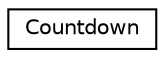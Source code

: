 digraph "Graphical Class Hierarchy"
{
  edge [fontname="Helvetica",fontsize="10",labelfontname="Helvetica",labelfontsize="10"];
  node [fontname="Helvetica",fontsize="10",shape=record];
  rankdir="LR";
  Node0 [label="Countdown",height=0.2,width=0.4,color="black", fillcolor="white", style="filled",URL="$class_countdown.html"];
}
